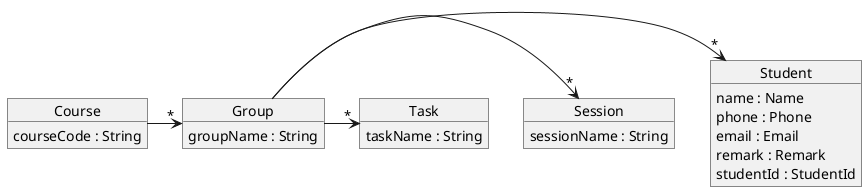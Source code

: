 @startuml
object Course
object Group
object Student
object Session
object Task

Course : courseCode : String
Group : groupName : String
Session : sessionName : String
Task : taskName : String

Student : name : Name
Student : phone : Phone
Student : email : Email
Student : remark : Remark
Student : studentId : StudentId




Course -> "*" Group
Group -> "*" Student
Group -> "*" Session
Group -> "*" Task
@enduml
